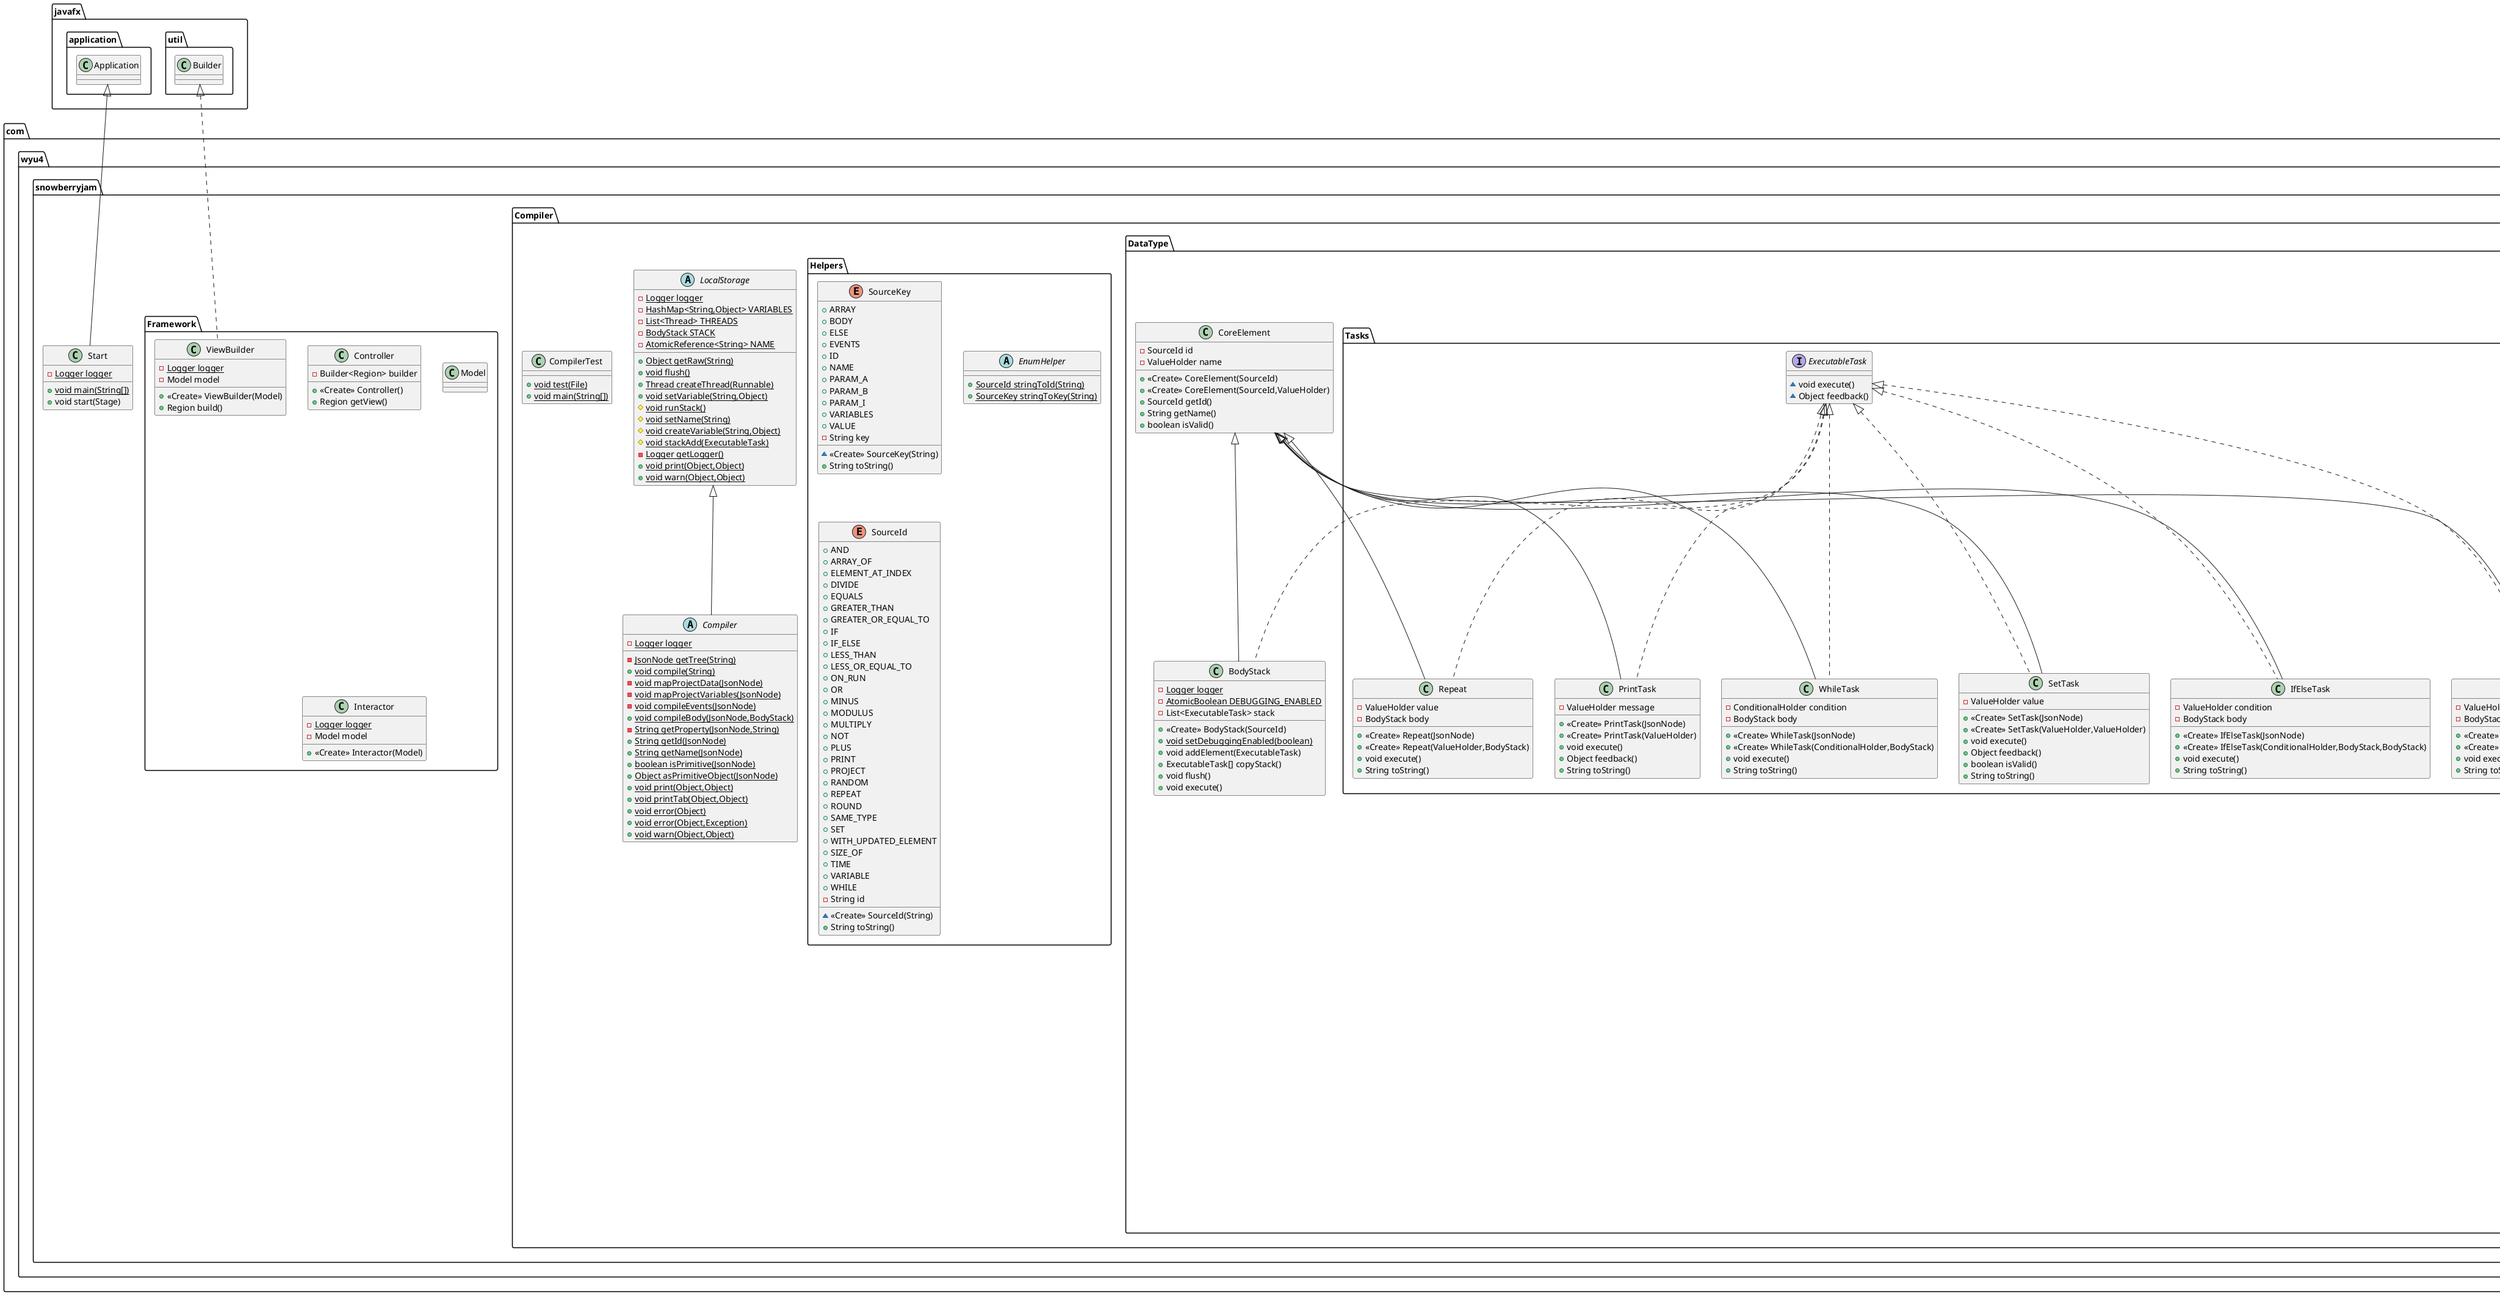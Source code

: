@startuml
interface com.wyu4.snowberryjam.Compiler.DataType.Tasks.ExecutableTask {
~ void execute()
~ Object feedback()
}

class com.wyu4.snowberryjam.Compiler.DataType.Values.Conversion.SizeOf {
+ <<Create>> SizeOf(JsonNode)
+ Object getValue()
+ Class<?> getType()
}

class com.wyu4.snowberryjam.Compiler.DataType.Values.Conditional.GreaterOrEqualTo {
+ <<Create>> GreaterOrEqualTo(JsonNode)
+ Boolean getState()
+ String toString()
}

class com.wyu4.snowberryjam.Compiler.DataType.Values.Math.Multiply {
+ <<Create>> Multiply(JsonNode)
+ Object getValue()
+ String toString()
}

class com.wyu4.snowberryjam.Compiler.DataType.Values.Math.Plus {
+ <<Create>> Plus(JsonNode)
+ Object getValue()
+ String toString()
}

class com.wyu4.snowberryjam.Compiler.DataType.Tasks.Repeat {
- ValueHolder value
- BodyStack body
+ <<Create>> Repeat(JsonNode)
+ <<Create>> Repeat(ValueHolder,BodyStack)
+ void execute()
+ String toString()
}


class com.wyu4.snowberryjam.Compiler.DataType.Values.VariableReference {
- String name
+ <<Create>> VariableReference(String)
+ String getName()
+ Object getValue()
+ Class<?> getType()
+ String toString()
}


class com.wyu4.snowberryjam.Compiler.DataType.Values.Array.ArrayHolder {
- ValueHolder i
+ <<Create>> ArrayHolder(JsonNode)
# ValueHolder getI()
# int getValidIndex()
}


class com.wyu4.snowberryjam.Compiler.DataType.Values.Conditional.Or {
+ <<Create>> Or(JsonNode)
+ Boolean getState()
+ String toString()
}

class com.wyu4.snowberryjam.Framework.Controller {
- Builder<Region> builder
+ <<Create>> Controller()
+ Region getView()
}


class com.wyu4.snowberryjam.Framework.Model {
}
class com.wyu4.snowberryjam.Compiler.DataType.Values.Conditional.GreaterThan {
+ <<Create>> GreaterThan(JsonNode)
+ Boolean getState()
+ String toString()
}

class com.wyu4.snowberryjam.Compiler.DataType.Values.Math.ArithmeticHolder {
+ <<Create>> ArithmeticHolder(JsonNode)
+ Object getValue()
+ boolean notEmpty()
+ String toString()
}

abstract class com.wyu4.snowberryjam.Compiler.LocalStorage {
- {static} Logger logger
- {static} HashMap<String,Object> VARIABLES
- {static} List<Thread> THREADS
- {static} BodyStack STACK
- {static} AtomicReference<String> NAME
+ {static} Object getRaw(String)
+ {static} void flush()
+ {static} Thread createThread(Runnable)
+ {static} void setVariable(String,Object)
# {static} void runStack()
# {static} void setName(String)
# {static} void createVariable(String,Object)
# {static} void stackAdd(ExecutableTask)
- {static} Logger getLogger()
+ {static} void print(Object,Object)
+ {static} void warn(Object,Object)
}


class com.wyu4.snowberryjam.Compiler.DataType.Values.Conditional.SameType {
+ <<Create>> SameType(JsonNode)
+ Boolean getState()
+ String toString()
}

class com.wyu4.snowberryjam.Compiler.DataType.Values.Conversion.ArrayOf {
+ <<Create>> ArrayOf(JsonNode)
+ Object getValue()
+ Class<?> getType()
}

class com.wyu4.snowberryjam.Compiler.DataType.Values.ValueHolder {
- Object value
+ <<Create>> ValueHolder()
+ <<Create>> ValueHolder(Object)
+ {static} ValueHolder fromNode(JsonNode)
+ Object getValue()
+ Object[] getArray()
+ String getString()
+ Class<?> getType()
+ boolean isType(Class<?>)
+ boolean notEmpty()
+ Double getSize()
+ boolean equals(Object)
+ String toString()
}


class com.wyu4.snowberryjam.Start {
- {static} Logger logger
+ {static} void main(String[])
+ void start(Stage)
}


class com.wyu4.snowberryjam.Compiler.CompilerTest {
+ {static} void test(File)
+ {static} void main(String[])
}

enum com.wyu4.snowberryjam.Compiler.Helpers.SourceKey {
+  ARRAY
+  BODY
+  ELSE
+  EVENTS
+  ID
+  NAME
+  PARAM_A
+  PARAM_B
+  PARAM_I
+  VARIABLES
+  VALUE
- String key
~ <<Create>> SourceKey(String)
+ String toString()
}


class com.wyu4.snowberryjam.Framework.ViewBuilder {
- {static} Logger logger
- Model model
+ <<Create>> ViewBuilder(Model)
+ Region build()
}


class com.wyu4.snowberryjam.Compiler.DataType.Values.Conditional.Not {
+ <<Create>> Not(JsonNode)
+ Object getValue()
+ String toString()
}

class com.wyu4.snowberryjam.Compiler.DataType.Tasks.PrintTask {
- ValueHolder message
+ <<Create>> PrintTask(JsonNode)
+ <<Create>> PrintTask(ValueHolder)
+ void execute()
+ Object feedback()
+ String toString()
}


class com.wyu4.snowberryjam.Compiler.DataType.CoreElement {
- SourceId id
- ValueHolder name
+ <<Create>> CoreElement(SourceId)
+ <<Create>> CoreElement(SourceId,ValueHolder)
+ SourceId getId()
+ String getName()
+ boolean isValid()
}


class com.wyu4.snowberryjam.Compiler.DataType.Values.Conditional.LessOrEqualTo {
+ <<Create>> LessOrEqualTo(JsonNode)
+ Boolean getState()
+ String toString()
}

class com.wyu4.snowberryjam.Compiler.DataType.Values.BuiltIn.RandomHolder {
+ Object getValue()
+ Class<?> getType()
+ String toString()
}

class com.wyu4.snowberryjam.Compiler.DataType.Values.Array.ElementAtIndex {
+ <<Create>> ElementAtIndex(JsonNode)
+ Object getValue()
+ String toString()
}

class com.wyu4.snowberryjam.Compiler.DataType.Values.Conditional.ConditionalHolder {
+ <<Create>> ConditionalHolder(JsonNode)
+ Boolean getState()
+ boolean bothTypesAre(Class<?>)
+ Object getValue()
+ Class<?> getType()
+ boolean notEmpty()
+ String toString()
}

class com.wyu4.snowberryjam.Compiler.DataType.Values.Conditional.Equals {
+ <<Create>> Equals(JsonNode)
+ Boolean getState()
+ String toString()
}

abstract class com.wyu4.snowberryjam.Compiler.Helpers.EnumHelper {
+ {static} SourceId stringToId(String)
+ {static} SourceKey stringToKey(String)
}

class com.wyu4.snowberryjam.Compiler.DataType.Tasks.WhileTask {
- ConditionalHolder condition
- BodyStack body
+ <<Create>> WhileTask(JsonNode)
+ <<Create>> WhileTask(ConditionalHolder,BodyStack)
+ void execute()
+ String toString()
}


class com.wyu4.snowberryjam.Compiler.DataType.Values.Math.Modulus {
+ <<Create>> Modulus(JsonNode)
+ Object getValue()
+ String toString()
}

class com.wyu4.snowberryjam.Compiler.DataType.Values.Math.Divide {
+ <<Create>> Divide(JsonNode)
+ Object getValue()
+ String toString()
}

class com.wyu4.snowberryjam.Compiler.DataType.Tasks.SetTask {
- ValueHolder value
+ <<Create>> SetTask(JsonNode)
+ <<Create>> SetTask(ValueHolder,ValueHolder)
+ void execute()
+ Object feedback()
+ boolean isValid()
+ String toString()
}


class com.wyu4.snowberryjam.Compiler.DataType.Tasks.IfElseTask {
- ValueHolder condition
- BodyStack body
+ <<Create>> IfElseTask(JsonNode)
+ <<Create>> IfElseTask(ConditionalHolder,BodyStack,BodyStack)
+ void execute()
+ String toString()
}


class com.wyu4.snowberryjam.Compiler.DataType.Values.InteractiveValueHolder {
- ValueHolder a
- ValueHolder b
+ <<Create>> InteractiveValueHolder(JsonNode)
+ <<Create>> InteractiveValueHolder(ValueHolder,ValueHolder)
# ValueHolder getA()
# ValueHolder getB()
}


class com.wyu4.snowberryjam.Compiler.DataType.Values.Math.Round {
+ <<Create>> Round(JsonNode)
+ Object getValue()
+ String toString()
}

class com.wyu4.snowberryjam.Compiler.DataType.Values.Math.Minus {
+ <<Create>> Minus(JsonNode)
+ Object getValue()
+ String toString()
}

enum com.wyu4.snowberryjam.Compiler.Helpers.SourceId {
+  AND
+  ARRAY_OF
+  ELEMENT_AT_INDEX
+  DIVIDE
+  EQUALS
+  GREATER_THAN
+  GREATER_OR_EQUAL_TO
+  IF
+  IF_ELSE
+  LESS_THAN
+  LESS_OR_EQUAL_TO
+  ON_RUN
+  OR
+  MINUS
+  MODULUS
+  MULTIPLY
+  NOT
+  PLUS
+  PRINT
+  PROJECT
+  RANDOM
+  REPEAT
+  ROUND
+  SAME_TYPE
+  SET
+  WITH_UPDATED_ELEMENT
+  SIZE_OF
+  TIME
+  VARIABLE
+  WHILE
- String id
~ <<Create>> SourceId(String)
+ String toString()
}


class com.wyu4.snowberryjam.Compiler.DataType.Values.BuiltIn.TimeHolder {
+ Object getValue()
+ Class<?> getType()
+ String toString()
}

class com.wyu4.snowberryjam.Compiler.DataType.Values.Conditional.And {
+ <<Create>> And(JsonNode)
+ Boolean getState()
+ String toString()
}

abstract class com.wyu4.snowberryjam.Compiler.Compiler {
- {static} Logger logger
- {static} JsonNode getTree(String)
+ {static} void compile(String)
- {static} void mapProjectData(JsonNode)
- {static} void mapProjectVariables(JsonNode)
- {static} void compileEvents(JsonNode)
+ {static} void compileBody(JsonNode,BodyStack)
- {static} String getProperty(JsonNode,String)
+ {static} String getId(JsonNode)
+ {static} String getName(JsonNode)
+ {static} boolean isPrimitive(JsonNode)
+ {static} Object asPrimitiveObject(JsonNode)
+ {static} void print(Object,Object)
+ {static} void printTab(Object,Object)
+ {static} void error(Object)
+ {static} void error(Object,Exception)
+ {static} void warn(Object,Object)
}


class com.wyu4.snowberryjam.Compiler.DataType.Values.Conditional.LessThan {
+ <<Create>> LessThan(JsonNode)
+ Boolean getState()
+ String toString()
}

class com.wyu4.snowberryjam.Compiler.DataType.BodyStack {
- {static} Logger logger
- {static} AtomicBoolean DEBUGGING_ENABLED
- List<ExecutableTask> stack
+ <<Create>> BodyStack(SourceId)
+ {static} void setDebuggingEnabled(boolean)
+ void addElement(ExecutableTask)
+ ExecutableTask[] copyStack()
+ void flush()
+ void execute()
}


class com.wyu4.snowberryjam.Compiler.DataType.Values.Array.WithUpdatedElement {
+ <<Create>> WithUpdatedElement(JsonNode)
+ Object getValue()
+ Class<?> getType()
}

class com.wyu4.snowberryjam.Framework.Interactor {
- {static} Logger logger
- Model model
+ <<Create>> Interactor(Model)
}


class com.wyu4.snowberryjam.Compiler.DataType.Tasks.IfTask {
- ValueHolder condition
- BodyStack body
+ <<Create>> IfTask(JsonNode)
+ <<Create>> IfTask(ConditionalHolder,BodyStack)
+ void execute()
+ String toString()
}




com.wyu4.snowberryjam.Compiler.DataType.Values.InteractiveValueHolder <|-- com.wyu4.snowberryjam.Compiler.DataType.Values.Conversion.SizeOf
com.wyu4.snowberryjam.Compiler.DataType.Values.Conditional.ConditionalHolder <|-- com.wyu4.snowberryjam.Compiler.DataType.Values.Conditional.GreaterOrEqualTo
com.wyu4.snowberryjam.Compiler.DataType.Values.Math.ArithmeticHolder <|-- com.wyu4.snowberryjam.Compiler.DataType.Values.Math.Multiply
com.wyu4.snowberryjam.Compiler.DataType.Values.Math.ArithmeticHolder <|-- com.wyu4.snowberryjam.Compiler.DataType.Values.Math.Plus
com.wyu4.snowberryjam.Compiler.DataType.Tasks.ExecutableTask <|.. com.wyu4.snowberryjam.Compiler.DataType.Tasks.Repeat
com.wyu4.snowberryjam.Compiler.DataType.CoreElement <|-- com.wyu4.snowberryjam.Compiler.DataType.Tasks.Repeat
com.wyu4.snowberryjam.Compiler.DataType.Values.ValueHolder <|-- com.wyu4.snowberryjam.Compiler.DataType.Values.VariableReference
com.wyu4.snowberryjam.Compiler.DataType.Values.InteractiveValueHolder <|-- com.wyu4.snowberryjam.Compiler.DataType.Values.Array.ArrayHolder
com.wyu4.snowberryjam.Compiler.DataType.Values.Conditional.ConditionalHolder <|-- com.wyu4.snowberryjam.Compiler.DataType.Values.Conditional.Or
com.wyu4.snowberryjam.Compiler.DataType.Values.Conditional.ConditionalHolder <|-- com.wyu4.snowberryjam.Compiler.DataType.Values.Conditional.GreaterThan
com.wyu4.snowberryjam.Compiler.DataType.Values.InteractiveValueHolder <|-- com.wyu4.snowberryjam.Compiler.DataType.Values.Math.ArithmeticHolder
com.wyu4.snowberryjam.Compiler.DataType.Values.Conditional.ConditionalHolder <|-- com.wyu4.snowberryjam.Compiler.DataType.Values.Conditional.SameType
com.wyu4.snowberryjam.Compiler.DataType.Values.InteractiveValueHolder <|-- com.wyu4.snowberryjam.Compiler.DataType.Values.Conversion.ArrayOf
javafx.application.Application <|-- com.wyu4.snowberryjam.Start
javafx.util.Builder <|.. com.wyu4.snowberryjam.Framework.ViewBuilder
com.wyu4.snowberryjam.Compiler.DataType.Values.Conditional.ConditionalHolder <|-- com.wyu4.snowberryjam.Compiler.DataType.Values.Conditional.Not
com.wyu4.snowberryjam.Compiler.DataType.Tasks.ExecutableTask <|.. com.wyu4.snowberryjam.Compiler.DataType.Tasks.PrintTask
com.wyu4.snowberryjam.Compiler.DataType.CoreElement <|-- com.wyu4.snowberryjam.Compiler.DataType.Tasks.PrintTask
com.wyu4.snowberryjam.Compiler.DataType.Values.Conditional.ConditionalHolder <|-- com.wyu4.snowberryjam.Compiler.DataType.Values.Conditional.LessOrEqualTo
com.wyu4.snowberryjam.Compiler.DataType.Values.ValueHolder <|-- com.wyu4.snowberryjam.Compiler.DataType.Values.BuiltIn.RandomHolder
com.wyu4.snowberryjam.Compiler.DataType.Values.Array.ArrayHolder <|-- com.wyu4.snowberryjam.Compiler.DataType.Values.Array.ElementAtIndex
com.wyu4.snowberryjam.Compiler.DataType.Values.InteractiveValueHolder <|-- com.wyu4.snowberryjam.Compiler.DataType.Values.Conditional.ConditionalHolder
com.wyu4.snowberryjam.Compiler.DataType.Values.Conditional.ConditionalHolder <|-- com.wyu4.snowberryjam.Compiler.DataType.Values.Conditional.Equals
com.wyu4.snowberryjam.Compiler.DataType.Tasks.ExecutableTask <|.. com.wyu4.snowberryjam.Compiler.DataType.Tasks.WhileTask
com.wyu4.snowberryjam.Compiler.DataType.CoreElement <|-- com.wyu4.snowberryjam.Compiler.DataType.Tasks.WhileTask
com.wyu4.snowberryjam.Compiler.DataType.Values.Math.ArithmeticHolder <|-- com.wyu4.snowberryjam.Compiler.DataType.Values.Math.Modulus
com.wyu4.snowberryjam.Compiler.DataType.Values.Math.ArithmeticHolder <|-- com.wyu4.snowberryjam.Compiler.DataType.Values.Math.Divide
com.wyu4.snowberryjam.Compiler.DataType.Tasks.ExecutableTask <|.. com.wyu4.snowberryjam.Compiler.DataType.Tasks.SetTask
com.wyu4.snowberryjam.Compiler.DataType.CoreElement <|-- com.wyu4.snowberryjam.Compiler.DataType.Tasks.SetTask
com.wyu4.snowberryjam.Compiler.DataType.Tasks.ExecutableTask <|.. com.wyu4.snowberryjam.Compiler.DataType.Tasks.IfElseTask
com.wyu4.snowberryjam.Compiler.DataType.CoreElement <|-- com.wyu4.snowberryjam.Compiler.DataType.Tasks.IfElseTask
com.wyu4.snowberryjam.Compiler.DataType.Values.ValueHolder <|-- com.wyu4.snowberryjam.Compiler.DataType.Values.InteractiveValueHolder
com.wyu4.snowberryjam.Compiler.DataType.Values.Math.ArithmeticHolder <|-- com.wyu4.snowberryjam.Compiler.DataType.Values.Math.Round
com.wyu4.snowberryjam.Compiler.DataType.Values.Math.ArithmeticHolder <|-- com.wyu4.snowberryjam.Compiler.DataType.Values.Math.Minus
com.wyu4.snowberryjam.Compiler.DataType.Values.ValueHolder <|-- com.wyu4.snowberryjam.Compiler.DataType.Values.BuiltIn.TimeHolder
com.wyu4.snowberryjam.Compiler.DataType.Values.Conditional.ConditionalHolder <|-- com.wyu4.snowberryjam.Compiler.DataType.Values.Conditional.And
com.wyu4.snowberryjam.Compiler.LocalStorage <|-- com.wyu4.snowberryjam.Compiler.Compiler
com.wyu4.snowberryjam.Compiler.DataType.Values.Conditional.ConditionalHolder <|-- com.wyu4.snowberryjam.Compiler.DataType.Values.Conditional.LessThan
com.wyu4.snowberryjam.Compiler.DataType.Tasks.ExecutableTask <|.. com.wyu4.snowberryjam.Compiler.DataType.BodyStack
com.wyu4.snowberryjam.Compiler.DataType.CoreElement <|-- com.wyu4.snowberryjam.Compiler.DataType.BodyStack
com.wyu4.snowberryjam.Compiler.DataType.Values.Array.ArrayHolder <|-- com.wyu4.snowberryjam.Compiler.DataType.Values.Array.WithUpdatedElement
com.wyu4.snowberryjam.Compiler.DataType.Tasks.ExecutableTask <|.. com.wyu4.snowberryjam.Compiler.DataType.Tasks.IfTask
com.wyu4.snowberryjam.Compiler.DataType.CoreElement <|-- com.wyu4.snowberryjam.Compiler.DataType.Tasks.IfTask
@enduml